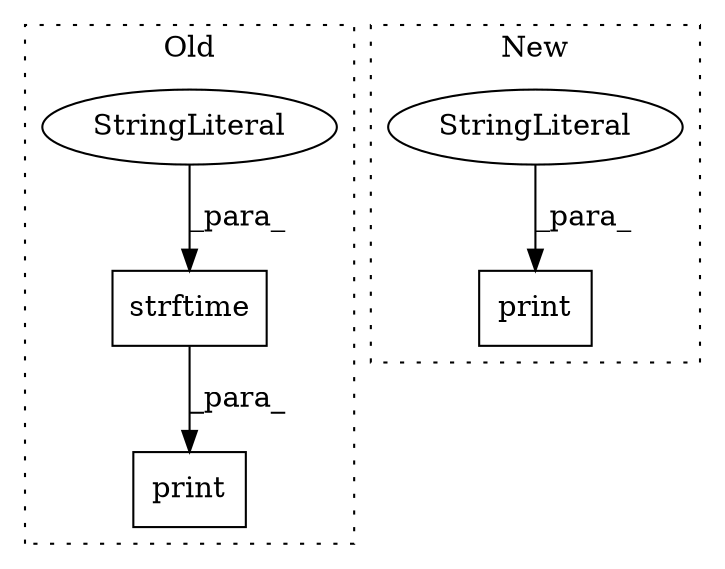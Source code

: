 digraph G {
subgraph cluster0 {
1 [label="strftime" a="32" s="17536,17569" l="9,1" shape="box"];
3 [label="StringLiteral" a="45" s="17545" l="24" shape="ellipse"];
4 [label="print" a="32" s="17449,17571" l="6,1" shape="box"];
label = "Old";
style="dotted";
}
subgraph cluster1 {
2 [label="print" a="32" s="3535,3587" l="6,1" shape="box"];
5 [label="StringLiteral" a="45" s="3578" l="4" shape="ellipse"];
label = "New";
style="dotted";
}
1 -> 4 [label="_para_"];
3 -> 1 [label="_para_"];
5 -> 2 [label="_para_"];
}